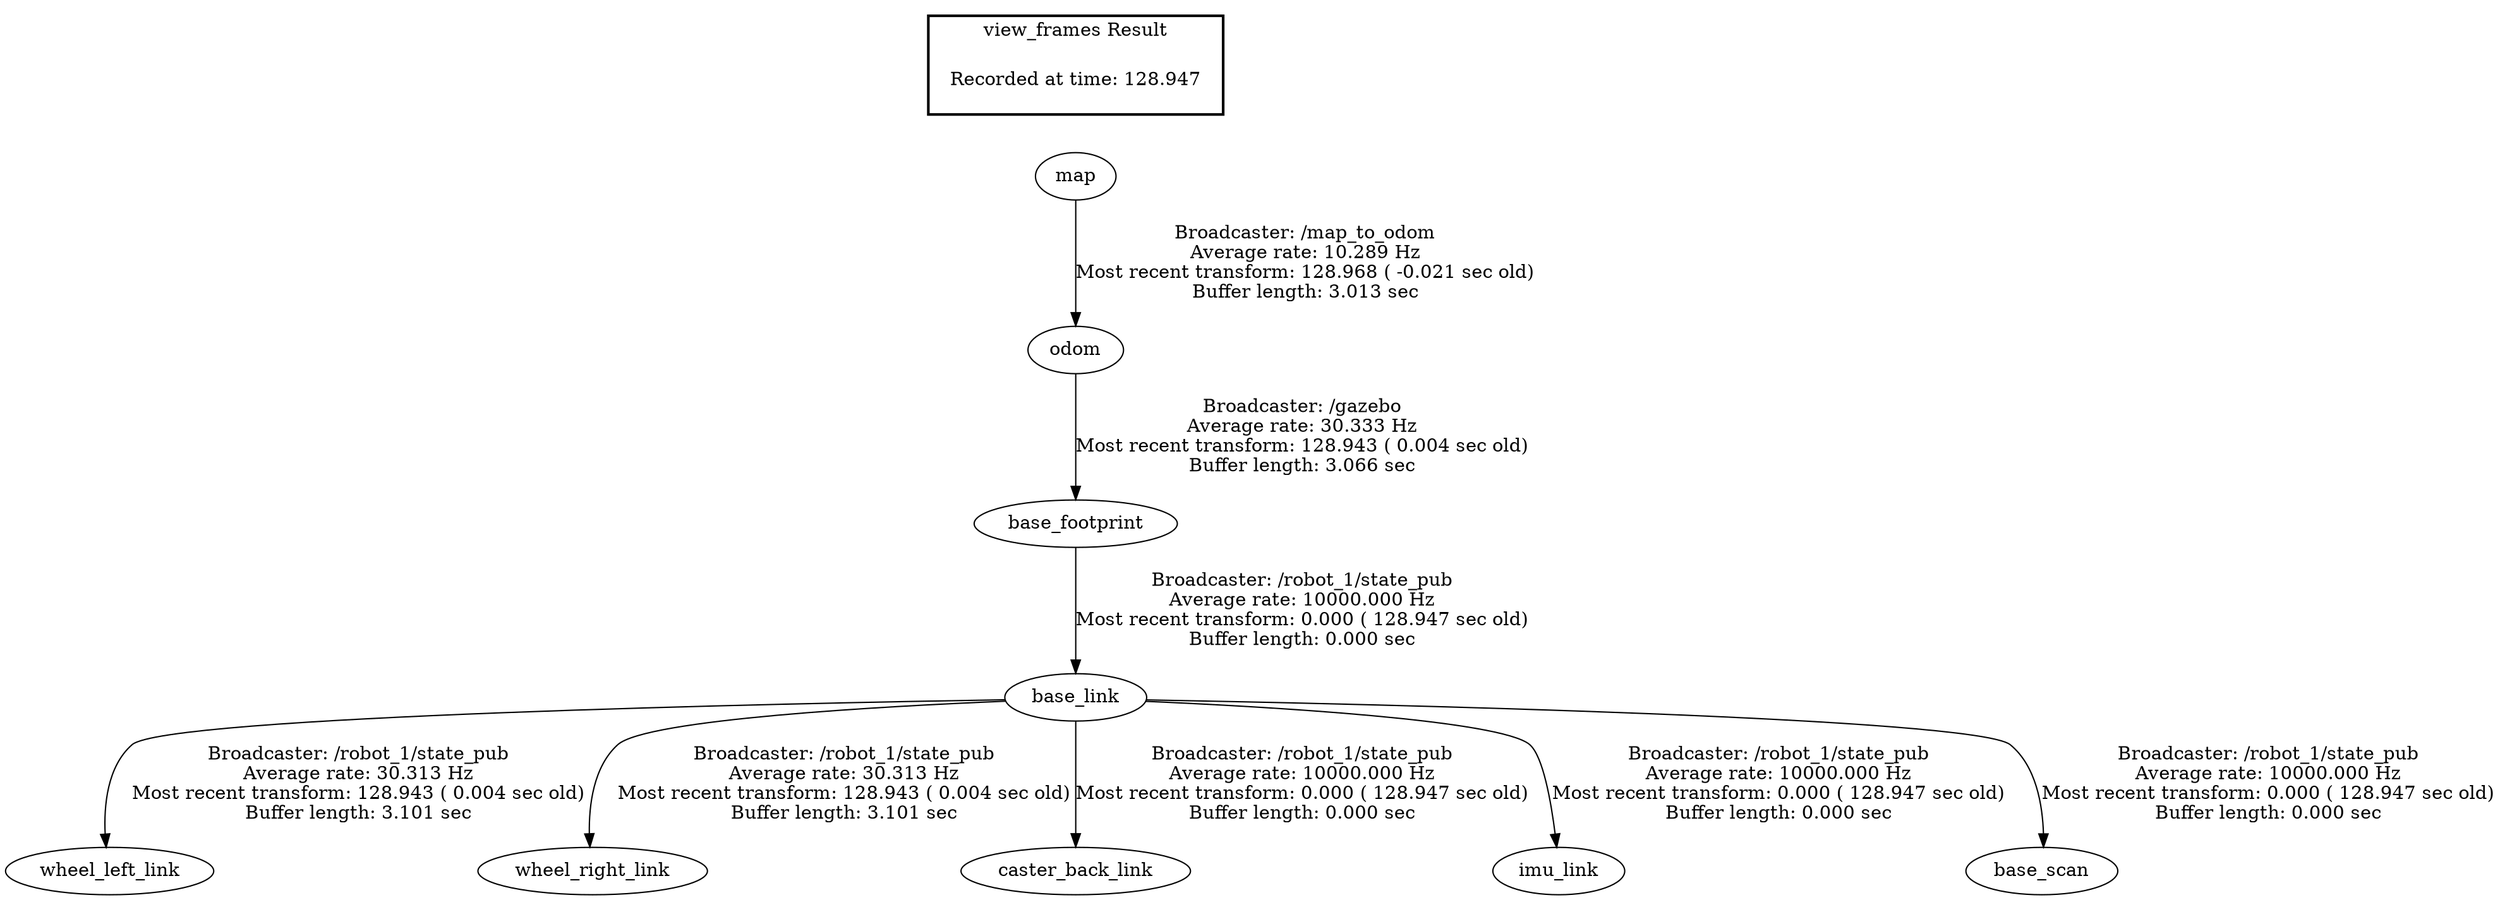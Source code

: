 digraph G {
"base_link" -> "wheel_left_link"[label="Broadcaster: /robot_1/state_pub\nAverage rate: 30.313 Hz\nMost recent transform: 128.943 ( 0.004 sec old)\nBuffer length: 3.101 sec\n"];
"base_footprint" -> "base_link"[label="Broadcaster: /robot_1/state_pub\nAverage rate: 10000.000 Hz\nMost recent transform: 0.000 ( 128.947 sec old)\nBuffer length: 0.000 sec\n"];
"base_link" -> "wheel_right_link"[label="Broadcaster: /robot_1/state_pub\nAverage rate: 30.313 Hz\nMost recent transform: 128.943 ( 0.004 sec old)\nBuffer length: 3.101 sec\n"];
"odom" -> "base_footprint"[label="Broadcaster: /gazebo\nAverage rate: 30.333 Hz\nMost recent transform: 128.943 ( 0.004 sec old)\nBuffer length: 3.066 sec\n"];
"base_link" -> "caster_back_link"[label="Broadcaster: /robot_1/state_pub\nAverage rate: 10000.000 Hz\nMost recent transform: 0.000 ( 128.947 sec old)\nBuffer length: 0.000 sec\n"];
"base_link" -> "imu_link"[label="Broadcaster: /robot_1/state_pub\nAverage rate: 10000.000 Hz\nMost recent transform: 0.000 ( 128.947 sec old)\nBuffer length: 0.000 sec\n"];
"base_link" -> "base_scan"[label="Broadcaster: /robot_1/state_pub\nAverage rate: 10000.000 Hz\nMost recent transform: 0.000 ( 128.947 sec old)\nBuffer length: 0.000 sec\n"];
"map" -> "odom"[label="Broadcaster: /map_to_odom\nAverage rate: 10.289 Hz\nMost recent transform: 128.968 ( -0.021 sec old)\nBuffer length: 3.013 sec\n"];
edge [style=invis];
 subgraph cluster_legend { style=bold; color=black; label ="view_frames Result";
"Recorded at time: 128.947"[ shape=plaintext ] ;
 }->"map";
}